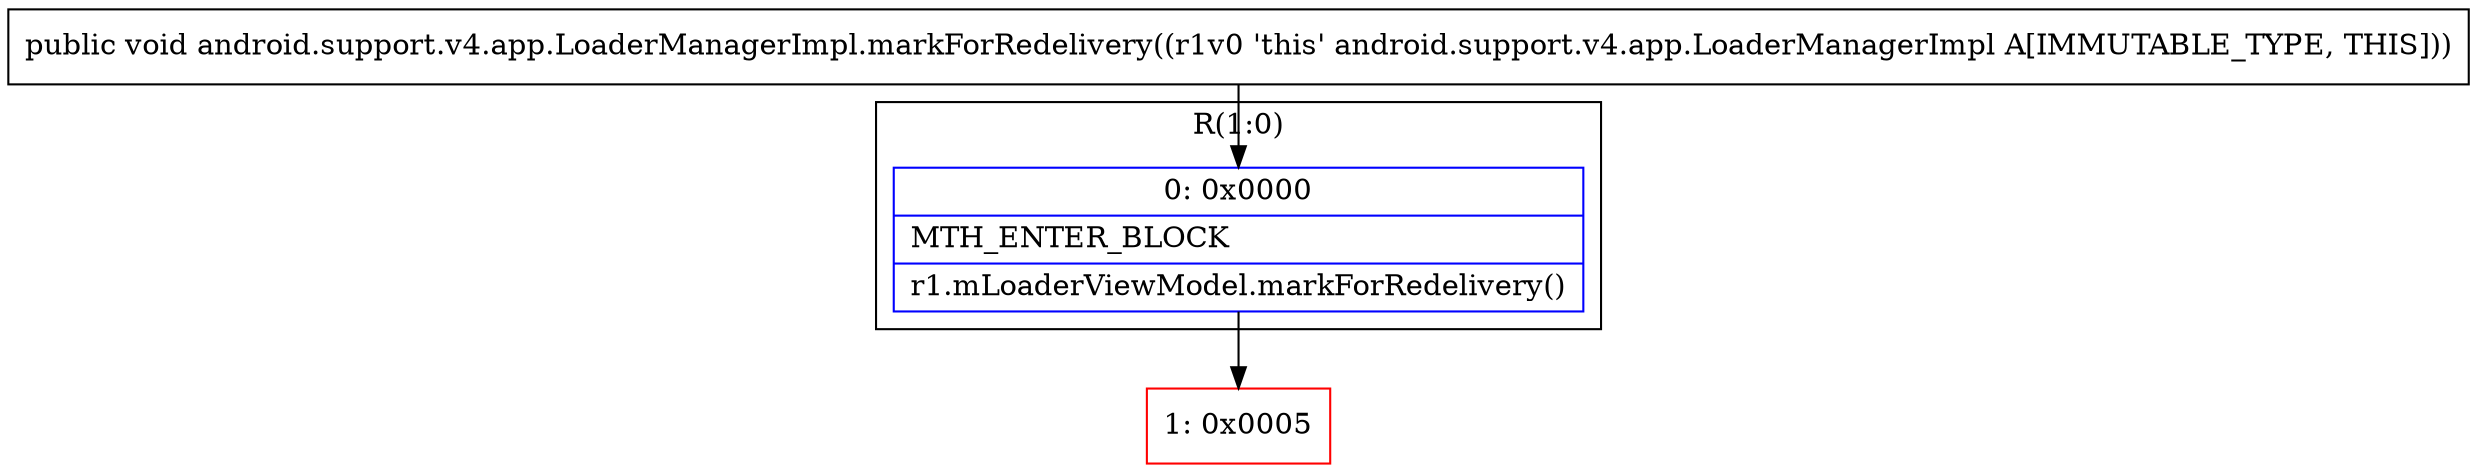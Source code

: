 digraph "CFG forandroid.support.v4.app.LoaderManagerImpl.markForRedelivery()V" {
subgraph cluster_Region_1099504009 {
label = "R(1:0)";
node [shape=record,color=blue];
Node_0 [shape=record,label="{0\:\ 0x0000|MTH_ENTER_BLOCK\l|r1.mLoaderViewModel.markForRedelivery()\l}"];
}
Node_1 [shape=record,color=red,label="{1\:\ 0x0005}"];
MethodNode[shape=record,label="{public void android.support.v4.app.LoaderManagerImpl.markForRedelivery((r1v0 'this' android.support.v4.app.LoaderManagerImpl A[IMMUTABLE_TYPE, THIS])) }"];
MethodNode -> Node_0;
Node_0 -> Node_1;
}

